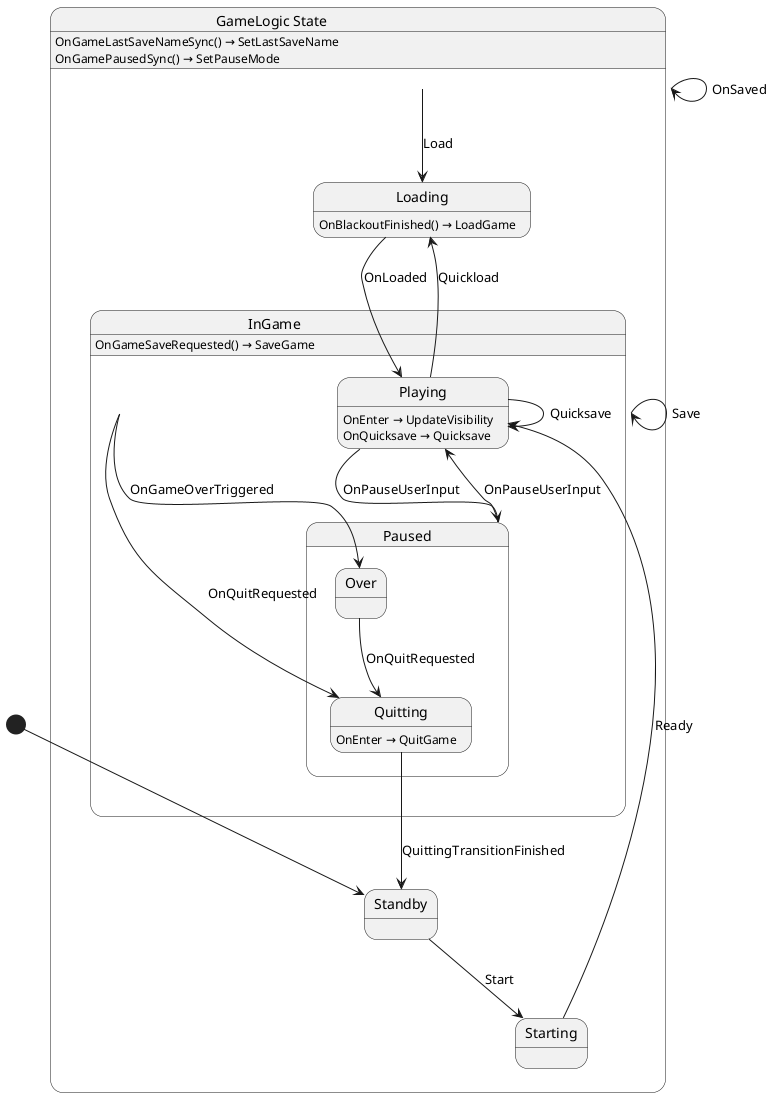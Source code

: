 @startuml GameLogic
state "GameLogic State" as Yolk_Game_GameLogic_State {
  state "InGame" as Yolk_Game_GameLogic_State_InGame {
    state "Paused" as Yolk_Game_GameLogic_State_InGame_Paused {
      state "Quitting" as Yolk_Game_GameLogic_State_InGame_Paused_Quitting
      state "Over" as Yolk_Game_GameLogic_State_InGame_Paused_Over
    }
    state "Playing" as Yolk_Game_GameLogic_State_InGame_Playing
  }
  state "Loading" as Yolk_Game_GameLogic_State_Loading
  state "Standby" as Yolk_Game_GameLogic_State_Standby
  state "Starting" as Yolk_Game_GameLogic_State_Starting
}

Yolk_Game_GameLogic_State --> Yolk_Game_GameLogic_State : OnSaved
Yolk_Game_GameLogic_State --> Yolk_Game_GameLogic_State_Loading : Load
Yolk_Game_GameLogic_State_InGame --> Yolk_Game_GameLogic_State_InGame : Save
Yolk_Game_GameLogic_State_InGame --> Yolk_Game_GameLogic_State_InGame_Paused_Over : OnGameOverTriggered
Yolk_Game_GameLogic_State_InGame --> Yolk_Game_GameLogic_State_InGame_Paused_Quitting : OnQuitRequested
Yolk_Game_GameLogic_State_InGame_Paused --> Yolk_Game_GameLogic_State_InGame_Playing : OnPauseUserInput
Yolk_Game_GameLogic_State_InGame_Paused_Over --> Yolk_Game_GameLogic_State_InGame_Paused_Quitting : OnQuitRequested
Yolk_Game_GameLogic_State_InGame_Paused_Quitting --> Yolk_Game_GameLogic_State_Standby : QuittingTransitionFinished
Yolk_Game_GameLogic_State_InGame_Playing --> Yolk_Game_GameLogic_State_InGame_Paused : OnPauseUserInput
Yolk_Game_GameLogic_State_InGame_Playing --> Yolk_Game_GameLogic_State_InGame_Playing : Quicksave
Yolk_Game_GameLogic_State_InGame_Playing --> Yolk_Game_GameLogic_State_Loading : Quickload
Yolk_Game_GameLogic_State_Loading --> Yolk_Game_GameLogic_State_InGame_Playing : OnLoaded
Yolk_Game_GameLogic_State_Standby --> Yolk_Game_GameLogic_State_Starting : Start
Yolk_Game_GameLogic_State_Starting --> Yolk_Game_GameLogic_State_InGame_Playing : Ready

Yolk_Game_GameLogic_State : OnGameLastSaveNameSync() → SetLastSaveName
Yolk_Game_GameLogic_State : OnGamePausedSync() → SetPauseMode
Yolk_Game_GameLogic_State_InGame : OnGameSaveRequested() → SaveGame
Yolk_Game_GameLogic_State_InGame_Paused_Quitting : OnEnter → QuitGame
Yolk_Game_GameLogic_State_InGame_Playing : OnEnter → UpdateVisibility
Yolk_Game_GameLogic_State_InGame_Playing : OnQuicksave → Quicksave
Yolk_Game_GameLogic_State_Loading : OnBlackoutFinished() → LoadGame

[*] --> Yolk_Game_GameLogic_State_Standby
@enduml